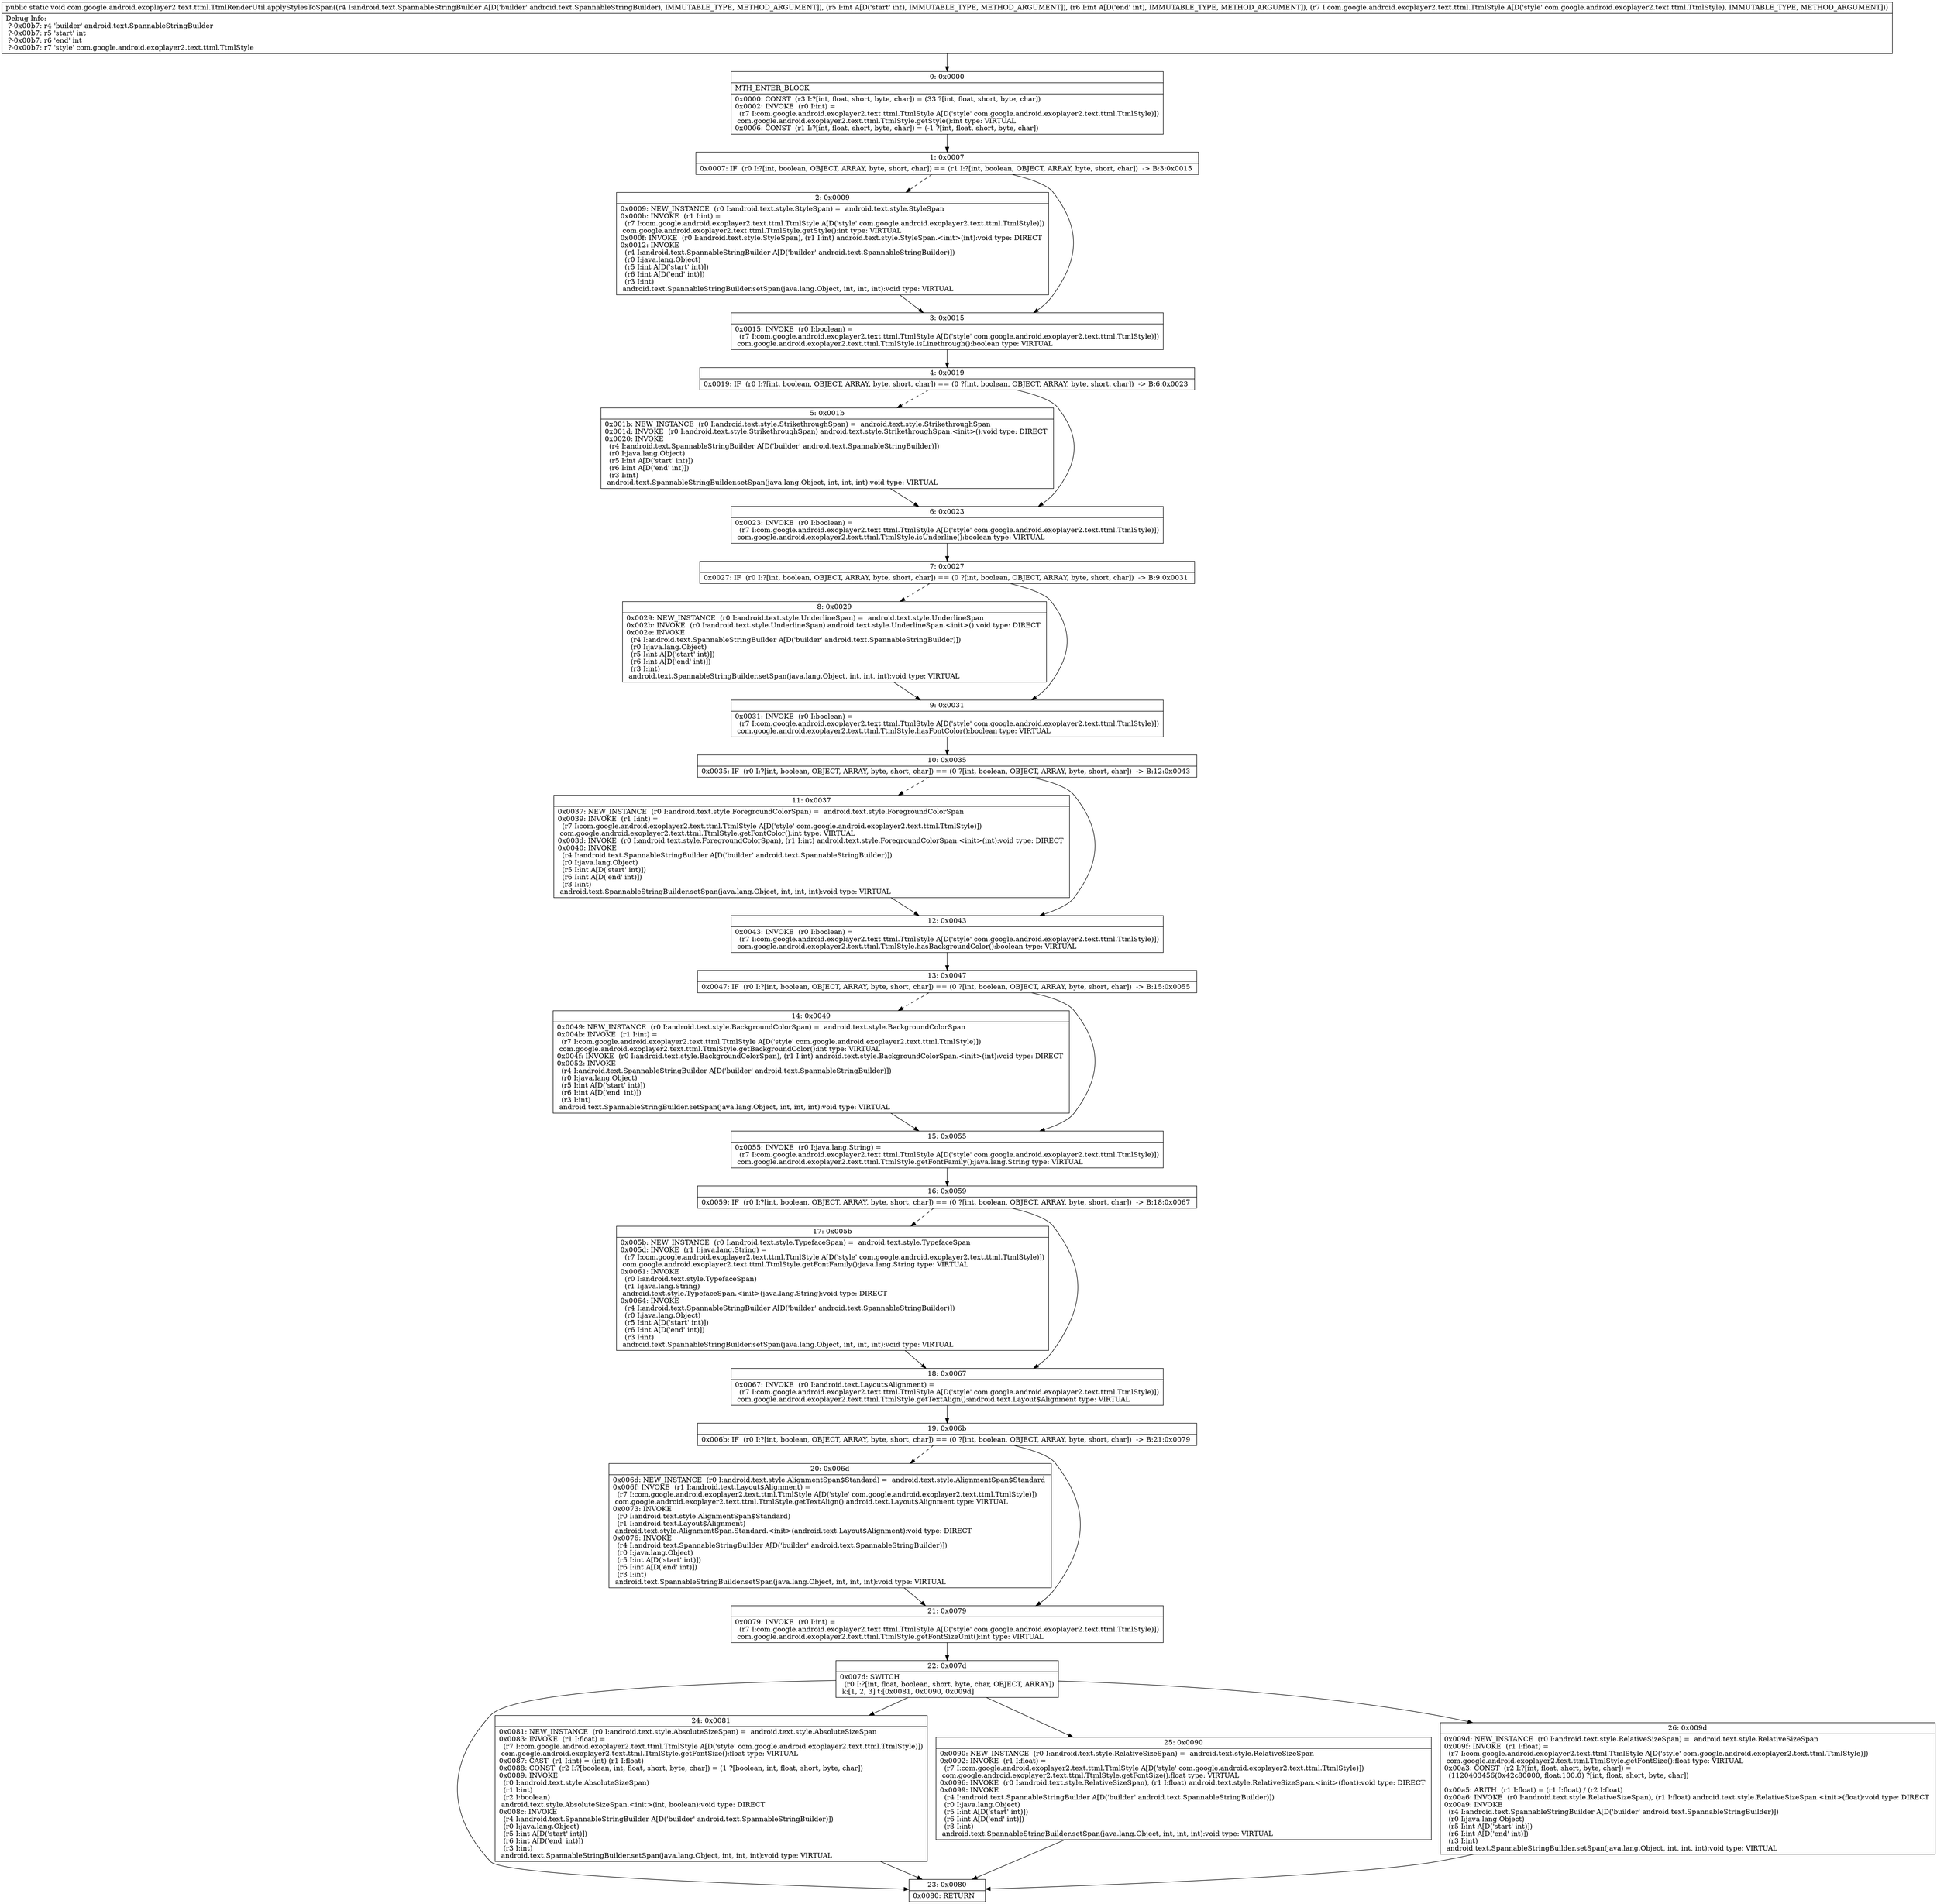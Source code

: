 digraph "CFG forcom.google.android.exoplayer2.text.ttml.TtmlRenderUtil.applyStylesToSpan(Landroid\/text\/SpannableStringBuilder;IILcom\/google\/android\/exoplayer2\/text\/ttml\/TtmlStyle;)V" {
Node_0 [shape=record,label="{0\:\ 0x0000|MTH_ENTER_BLOCK\l|0x0000: CONST  (r3 I:?[int, float, short, byte, char]) = (33 ?[int, float, short, byte, char]) \l0x0002: INVOKE  (r0 I:int) = \l  (r7 I:com.google.android.exoplayer2.text.ttml.TtmlStyle A[D('style' com.google.android.exoplayer2.text.ttml.TtmlStyle)])\l com.google.android.exoplayer2.text.ttml.TtmlStyle.getStyle():int type: VIRTUAL \l0x0006: CONST  (r1 I:?[int, float, short, byte, char]) = (\-1 ?[int, float, short, byte, char]) \l}"];
Node_1 [shape=record,label="{1\:\ 0x0007|0x0007: IF  (r0 I:?[int, boolean, OBJECT, ARRAY, byte, short, char]) == (r1 I:?[int, boolean, OBJECT, ARRAY, byte, short, char])  \-\> B:3:0x0015 \l}"];
Node_2 [shape=record,label="{2\:\ 0x0009|0x0009: NEW_INSTANCE  (r0 I:android.text.style.StyleSpan) =  android.text.style.StyleSpan \l0x000b: INVOKE  (r1 I:int) = \l  (r7 I:com.google.android.exoplayer2.text.ttml.TtmlStyle A[D('style' com.google.android.exoplayer2.text.ttml.TtmlStyle)])\l com.google.android.exoplayer2.text.ttml.TtmlStyle.getStyle():int type: VIRTUAL \l0x000f: INVOKE  (r0 I:android.text.style.StyleSpan), (r1 I:int) android.text.style.StyleSpan.\<init\>(int):void type: DIRECT \l0x0012: INVOKE  \l  (r4 I:android.text.SpannableStringBuilder A[D('builder' android.text.SpannableStringBuilder)])\l  (r0 I:java.lang.Object)\l  (r5 I:int A[D('start' int)])\l  (r6 I:int A[D('end' int)])\l  (r3 I:int)\l android.text.SpannableStringBuilder.setSpan(java.lang.Object, int, int, int):void type: VIRTUAL \l}"];
Node_3 [shape=record,label="{3\:\ 0x0015|0x0015: INVOKE  (r0 I:boolean) = \l  (r7 I:com.google.android.exoplayer2.text.ttml.TtmlStyle A[D('style' com.google.android.exoplayer2.text.ttml.TtmlStyle)])\l com.google.android.exoplayer2.text.ttml.TtmlStyle.isLinethrough():boolean type: VIRTUAL \l}"];
Node_4 [shape=record,label="{4\:\ 0x0019|0x0019: IF  (r0 I:?[int, boolean, OBJECT, ARRAY, byte, short, char]) == (0 ?[int, boolean, OBJECT, ARRAY, byte, short, char])  \-\> B:6:0x0023 \l}"];
Node_5 [shape=record,label="{5\:\ 0x001b|0x001b: NEW_INSTANCE  (r0 I:android.text.style.StrikethroughSpan) =  android.text.style.StrikethroughSpan \l0x001d: INVOKE  (r0 I:android.text.style.StrikethroughSpan) android.text.style.StrikethroughSpan.\<init\>():void type: DIRECT \l0x0020: INVOKE  \l  (r4 I:android.text.SpannableStringBuilder A[D('builder' android.text.SpannableStringBuilder)])\l  (r0 I:java.lang.Object)\l  (r5 I:int A[D('start' int)])\l  (r6 I:int A[D('end' int)])\l  (r3 I:int)\l android.text.SpannableStringBuilder.setSpan(java.lang.Object, int, int, int):void type: VIRTUAL \l}"];
Node_6 [shape=record,label="{6\:\ 0x0023|0x0023: INVOKE  (r0 I:boolean) = \l  (r7 I:com.google.android.exoplayer2.text.ttml.TtmlStyle A[D('style' com.google.android.exoplayer2.text.ttml.TtmlStyle)])\l com.google.android.exoplayer2.text.ttml.TtmlStyle.isUnderline():boolean type: VIRTUAL \l}"];
Node_7 [shape=record,label="{7\:\ 0x0027|0x0027: IF  (r0 I:?[int, boolean, OBJECT, ARRAY, byte, short, char]) == (0 ?[int, boolean, OBJECT, ARRAY, byte, short, char])  \-\> B:9:0x0031 \l}"];
Node_8 [shape=record,label="{8\:\ 0x0029|0x0029: NEW_INSTANCE  (r0 I:android.text.style.UnderlineSpan) =  android.text.style.UnderlineSpan \l0x002b: INVOKE  (r0 I:android.text.style.UnderlineSpan) android.text.style.UnderlineSpan.\<init\>():void type: DIRECT \l0x002e: INVOKE  \l  (r4 I:android.text.SpannableStringBuilder A[D('builder' android.text.SpannableStringBuilder)])\l  (r0 I:java.lang.Object)\l  (r5 I:int A[D('start' int)])\l  (r6 I:int A[D('end' int)])\l  (r3 I:int)\l android.text.SpannableStringBuilder.setSpan(java.lang.Object, int, int, int):void type: VIRTUAL \l}"];
Node_9 [shape=record,label="{9\:\ 0x0031|0x0031: INVOKE  (r0 I:boolean) = \l  (r7 I:com.google.android.exoplayer2.text.ttml.TtmlStyle A[D('style' com.google.android.exoplayer2.text.ttml.TtmlStyle)])\l com.google.android.exoplayer2.text.ttml.TtmlStyle.hasFontColor():boolean type: VIRTUAL \l}"];
Node_10 [shape=record,label="{10\:\ 0x0035|0x0035: IF  (r0 I:?[int, boolean, OBJECT, ARRAY, byte, short, char]) == (0 ?[int, boolean, OBJECT, ARRAY, byte, short, char])  \-\> B:12:0x0043 \l}"];
Node_11 [shape=record,label="{11\:\ 0x0037|0x0037: NEW_INSTANCE  (r0 I:android.text.style.ForegroundColorSpan) =  android.text.style.ForegroundColorSpan \l0x0039: INVOKE  (r1 I:int) = \l  (r7 I:com.google.android.exoplayer2.text.ttml.TtmlStyle A[D('style' com.google.android.exoplayer2.text.ttml.TtmlStyle)])\l com.google.android.exoplayer2.text.ttml.TtmlStyle.getFontColor():int type: VIRTUAL \l0x003d: INVOKE  (r0 I:android.text.style.ForegroundColorSpan), (r1 I:int) android.text.style.ForegroundColorSpan.\<init\>(int):void type: DIRECT \l0x0040: INVOKE  \l  (r4 I:android.text.SpannableStringBuilder A[D('builder' android.text.SpannableStringBuilder)])\l  (r0 I:java.lang.Object)\l  (r5 I:int A[D('start' int)])\l  (r6 I:int A[D('end' int)])\l  (r3 I:int)\l android.text.SpannableStringBuilder.setSpan(java.lang.Object, int, int, int):void type: VIRTUAL \l}"];
Node_12 [shape=record,label="{12\:\ 0x0043|0x0043: INVOKE  (r0 I:boolean) = \l  (r7 I:com.google.android.exoplayer2.text.ttml.TtmlStyle A[D('style' com.google.android.exoplayer2.text.ttml.TtmlStyle)])\l com.google.android.exoplayer2.text.ttml.TtmlStyle.hasBackgroundColor():boolean type: VIRTUAL \l}"];
Node_13 [shape=record,label="{13\:\ 0x0047|0x0047: IF  (r0 I:?[int, boolean, OBJECT, ARRAY, byte, short, char]) == (0 ?[int, boolean, OBJECT, ARRAY, byte, short, char])  \-\> B:15:0x0055 \l}"];
Node_14 [shape=record,label="{14\:\ 0x0049|0x0049: NEW_INSTANCE  (r0 I:android.text.style.BackgroundColorSpan) =  android.text.style.BackgroundColorSpan \l0x004b: INVOKE  (r1 I:int) = \l  (r7 I:com.google.android.exoplayer2.text.ttml.TtmlStyle A[D('style' com.google.android.exoplayer2.text.ttml.TtmlStyle)])\l com.google.android.exoplayer2.text.ttml.TtmlStyle.getBackgroundColor():int type: VIRTUAL \l0x004f: INVOKE  (r0 I:android.text.style.BackgroundColorSpan), (r1 I:int) android.text.style.BackgroundColorSpan.\<init\>(int):void type: DIRECT \l0x0052: INVOKE  \l  (r4 I:android.text.SpannableStringBuilder A[D('builder' android.text.SpannableStringBuilder)])\l  (r0 I:java.lang.Object)\l  (r5 I:int A[D('start' int)])\l  (r6 I:int A[D('end' int)])\l  (r3 I:int)\l android.text.SpannableStringBuilder.setSpan(java.lang.Object, int, int, int):void type: VIRTUAL \l}"];
Node_15 [shape=record,label="{15\:\ 0x0055|0x0055: INVOKE  (r0 I:java.lang.String) = \l  (r7 I:com.google.android.exoplayer2.text.ttml.TtmlStyle A[D('style' com.google.android.exoplayer2.text.ttml.TtmlStyle)])\l com.google.android.exoplayer2.text.ttml.TtmlStyle.getFontFamily():java.lang.String type: VIRTUAL \l}"];
Node_16 [shape=record,label="{16\:\ 0x0059|0x0059: IF  (r0 I:?[int, boolean, OBJECT, ARRAY, byte, short, char]) == (0 ?[int, boolean, OBJECT, ARRAY, byte, short, char])  \-\> B:18:0x0067 \l}"];
Node_17 [shape=record,label="{17\:\ 0x005b|0x005b: NEW_INSTANCE  (r0 I:android.text.style.TypefaceSpan) =  android.text.style.TypefaceSpan \l0x005d: INVOKE  (r1 I:java.lang.String) = \l  (r7 I:com.google.android.exoplayer2.text.ttml.TtmlStyle A[D('style' com.google.android.exoplayer2.text.ttml.TtmlStyle)])\l com.google.android.exoplayer2.text.ttml.TtmlStyle.getFontFamily():java.lang.String type: VIRTUAL \l0x0061: INVOKE  \l  (r0 I:android.text.style.TypefaceSpan)\l  (r1 I:java.lang.String)\l android.text.style.TypefaceSpan.\<init\>(java.lang.String):void type: DIRECT \l0x0064: INVOKE  \l  (r4 I:android.text.SpannableStringBuilder A[D('builder' android.text.SpannableStringBuilder)])\l  (r0 I:java.lang.Object)\l  (r5 I:int A[D('start' int)])\l  (r6 I:int A[D('end' int)])\l  (r3 I:int)\l android.text.SpannableStringBuilder.setSpan(java.lang.Object, int, int, int):void type: VIRTUAL \l}"];
Node_18 [shape=record,label="{18\:\ 0x0067|0x0067: INVOKE  (r0 I:android.text.Layout$Alignment) = \l  (r7 I:com.google.android.exoplayer2.text.ttml.TtmlStyle A[D('style' com.google.android.exoplayer2.text.ttml.TtmlStyle)])\l com.google.android.exoplayer2.text.ttml.TtmlStyle.getTextAlign():android.text.Layout$Alignment type: VIRTUAL \l}"];
Node_19 [shape=record,label="{19\:\ 0x006b|0x006b: IF  (r0 I:?[int, boolean, OBJECT, ARRAY, byte, short, char]) == (0 ?[int, boolean, OBJECT, ARRAY, byte, short, char])  \-\> B:21:0x0079 \l}"];
Node_20 [shape=record,label="{20\:\ 0x006d|0x006d: NEW_INSTANCE  (r0 I:android.text.style.AlignmentSpan$Standard) =  android.text.style.AlignmentSpan$Standard \l0x006f: INVOKE  (r1 I:android.text.Layout$Alignment) = \l  (r7 I:com.google.android.exoplayer2.text.ttml.TtmlStyle A[D('style' com.google.android.exoplayer2.text.ttml.TtmlStyle)])\l com.google.android.exoplayer2.text.ttml.TtmlStyle.getTextAlign():android.text.Layout$Alignment type: VIRTUAL \l0x0073: INVOKE  \l  (r0 I:android.text.style.AlignmentSpan$Standard)\l  (r1 I:android.text.Layout$Alignment)\l android.text.style.AlignmentSpan.Standard.\<init\>(android.text.Layout$Alignment):void type: DIRECT \l0x0076: INVOKE  \l  (r4 I:android.text.SpannableStringBuilder A[D('builder' android.text.SpannableStringBuilder)])\l  (r0 I:java.lang.Object)\l  (r5 I:int A[D('start' int)])\l  (r6 I:int A[D('end' int)])\l  (r3 I:int)\l android.text.SpannableStringBuilder.setSpan(java.lang.Object, int, int, int):void type: VIRTUAL \l}"];
Node_21 [shape=record,label="{21\:\ 0x0079|0x0079: INVOKE  (r0 I:int) = \l  (r7 I:com.google.android.exoplayer2.text.ttml.TtmlStyle A[D('style' com.google.android.exoplayer2.text.ttml.TtmlStyle)])\l com.google.android.exoplayer2.text.ttml.TtmlStyle.getFontSizeUnit():int type: VIRTUAL \l}"];
Node_22 [shape=record,label="{22\:\ 0x007d|0x007d: SWITCH  \l  (r0 I:?[int, float, boolean, short, byte, char, OBJECT, ARRAY])\l k:[1, 2, 3] t:[0x0081, 0x0090, 0x009d] \l}"];
Node_23 [shape=record,label="{23\:\ 0x0080|0x0080: RETURN   \l}"];
Node_24 [shape=record,label="{24\:\ 0x0081|0x0081: NEW_INSTANCE  (r0 I:android.text.style.AbsoluteSizeSpan) =  android.text.style.AbsoluteSizeSpan \l0x0083: INVOKE  (r1 I:float) = \l  (r7 I:com.google.android.exoplayer2.text.ttml.TtmlStyle A[D('style' com.google.android.exoplayer2.text.ttml.TtmlStyle)])\l com.google.android.exoplayer2.text.ttml.TtmlStyle.getFontSize():float type: VIRTUAL \l0x0087: CAST  (r1 I:int) = (int) (r1 I:float) \l0x0088: CONST  (r2 I:?[boolean, int, float, short, byte, char]) = (1 ?[boolean, int, float, short, byte, char]) \l0x0089: INVOKE  \l  (r0 I:android.text.style.AbsoluteSizeSpan)\l  (r1 I:int)\l  (r2 I:boolean)\l android.text.style.AbsoluteSizeSpan.\<init\>(int, boolean):void type: DIRECT \l0x008c: INVOKE  \l  (r4 I:android.text.SpannableStringBuilder A[D('builder' android.text.SpannableStringBuilder)])\l  (r0 I:java.lang.Object)\l  (r5 I:int A[D('start' int)])\l  (r6 I:int A[D('end' int)])\l  (r3 I:int)\l android.text.SpannableStringBuilder.setSpan(java.lang.Object, int, int, int):void type: VIRTUAL \l}"];
Node_25 [shape=record,label="{25\:\ 0x0090|0x0090: NEW_INSTANCE  (r0 I:android.text.style.RelativeSizeSpan) =  android.text.style.RelativeSizeSpan \l0x0092: INVOKE  (r1 I:float) = \l  (r7 I:com.google.android.exoplayer2.text.ttml.TtmlStyle A[D('style' com.google.android.exoplayer2.text.ttml.TtmlStyle)])\l com.google.android.exoplayer2.text.ttml.TtmlStyle.getFontSize():float type: VIRTUAL \l0x0096: INVOKE  (r0 I:android.text.style.RelativeSizeSpan), (r1 I:float) android.text.style.RelativeSizeSpan.\<init\>(float):void type: DIRECT \l0x0099: INVOKE  \l  (r4 I:android.text.SpannableStringBuilder A[D('builder' android.text.SpannableStringBuilder)])\l  (r0 I:java.lang.Object)\l  (r5 I:int A[D('start' int)])\l  (r6 I:int A[D('end' int)])\l  (r3 I:int)\l android.text.SpannableStringBuilder.setSpan(java.lang.Object, int, int, int):void type: VIRTUAL \l}"];
Node_26 [shape=record,label="{26\:\ 0x009d|0x009d: NEW_INSTANCE  (r0 I:android.text.style.RelativeSizeSpan) =  android.text.style.RelativeSizeSpan \l0x009f: INVOKE  (r1 I:float) = \l  (r7 I:com.google.android.exoplayer2.text.ttml.TtmlStyle A[D('style' com.google.android.exoplayer2.text.ttml.TtmlStyle)])\l com.google.android.exoplayer2.text.ttml.TtmlStyle.getFontSize():float type: VIRTUAL \l0x00a3: CONST  (r2 I:?[int, float, short, byte, char]) = \l  (1120403456(0x42c80000, float:100.0) ?[int, float, short, byte, char])\l \l0x00a5: ARITH  (r1 I:float) = (r1 I:float) \/ (r2 I:float) \l0x00a6: INVOKE  (r0 I:android.text.style.RelativeSizeSpan), (r1 I:float) android.text.style.RelativeSizeSpan.\<init\>(float):void type: DIRECT \l0x00a9: INVOKE  \l  (r4 I:android.text.SpannableStringBuilder A[D('builder' android.text.SpannableStringBuilder)])\l  (r0 I:java.lang.Object)\l  (r5 I:int A[D('start' int)])\l  (r6 I:int A[D('end' int)])\l  (r3 I:int)\l android.text.SpannableStringBuilder.setSpan(java.lang.Object, int, int, int):void type: VIRTUAL \l}"];
MethodNode[shape=record,label="{public static void com.google.android.exoplayer2.text.ttml.TtmlRenderUtil.applyStylesToSpan((r4 I:android.text.SpannableStringBuilder A[D('builder' android.text.SpannableStringBuilder), IMMUTABLE_TYPE, METHOD_ARGUMENT]), (r5 I:int A[D('start' int), IMMUTABLE_TYPE, METHOD_ARGUMENT]), (r6 I:int A[D('end' int), IMMUTABLE_TYPE, METHOD_ARGUMENT]), (r7 I:com.google.android.exoplayer2.text.ttml.TtmlStyle A[D('style' com.google.android.exoplayer2.text.ttml.TtmlStyle), IMMUTABLE_TYPE, METHOD_ARGUMENT]))  | Debug Info:\l  ?\-0x00b7: r4 'builder' android.text.SpannableStringBuilder\l  ?\-0x00b7: r5 'start' int\l  ?\-0x00b7: r6 'end' int\l  ?\-0x00b7: r7 'style' com.google.android.exoplayer2.text.ttml.TtmlStyle\l}"];
MethodNode -> Node_0;
Node_0 -> Node_1;
Node_1 -> Node_2[style=dashed];
Node_1 -> Node_3;
Node_2 -> Node_3;
Node_3 -> Node_4;
Node_4 -> Node_5[style=dashed];
Node_4 -> Node_6;
Node_5 -> Node_6;
Node_6 -> Node_7;
Node_7 -> Node_8[style=dashed];
Node_7 -> Node_9;
Node_8 -> Node_9;
Node_9 -> Node_10;
Node_10 -> Node_11[style=dashed];
Node_10 -> Node_12;
Node_11 -> Node_12;
Node_12 -> Node_13;
Node_13 -> Node_14[style=dashed];
Node_13 -> Node_15;
Node_14 -> Node_15;
Node_15 -> Node_16;
Node_16 -> Node_17[style=dashed];
Node_16 -> Node_18;
Node_17 -> Node_18;
Node_18 -> Node_19;
Node_19 -> Node_20[style=dashed];
Node_19 -> Node_21;
Node_20 -> Node_21;
Node_21 -> Node_22;
Node_22 -> Node_23;
Node_22 -> Node_24;
Node_22 -> Node_25;
Node_22 -> Node_26;
Node_24 -> Node_23;
Node_25 -> Node_23;
Node_26 -> Node_23;
}

